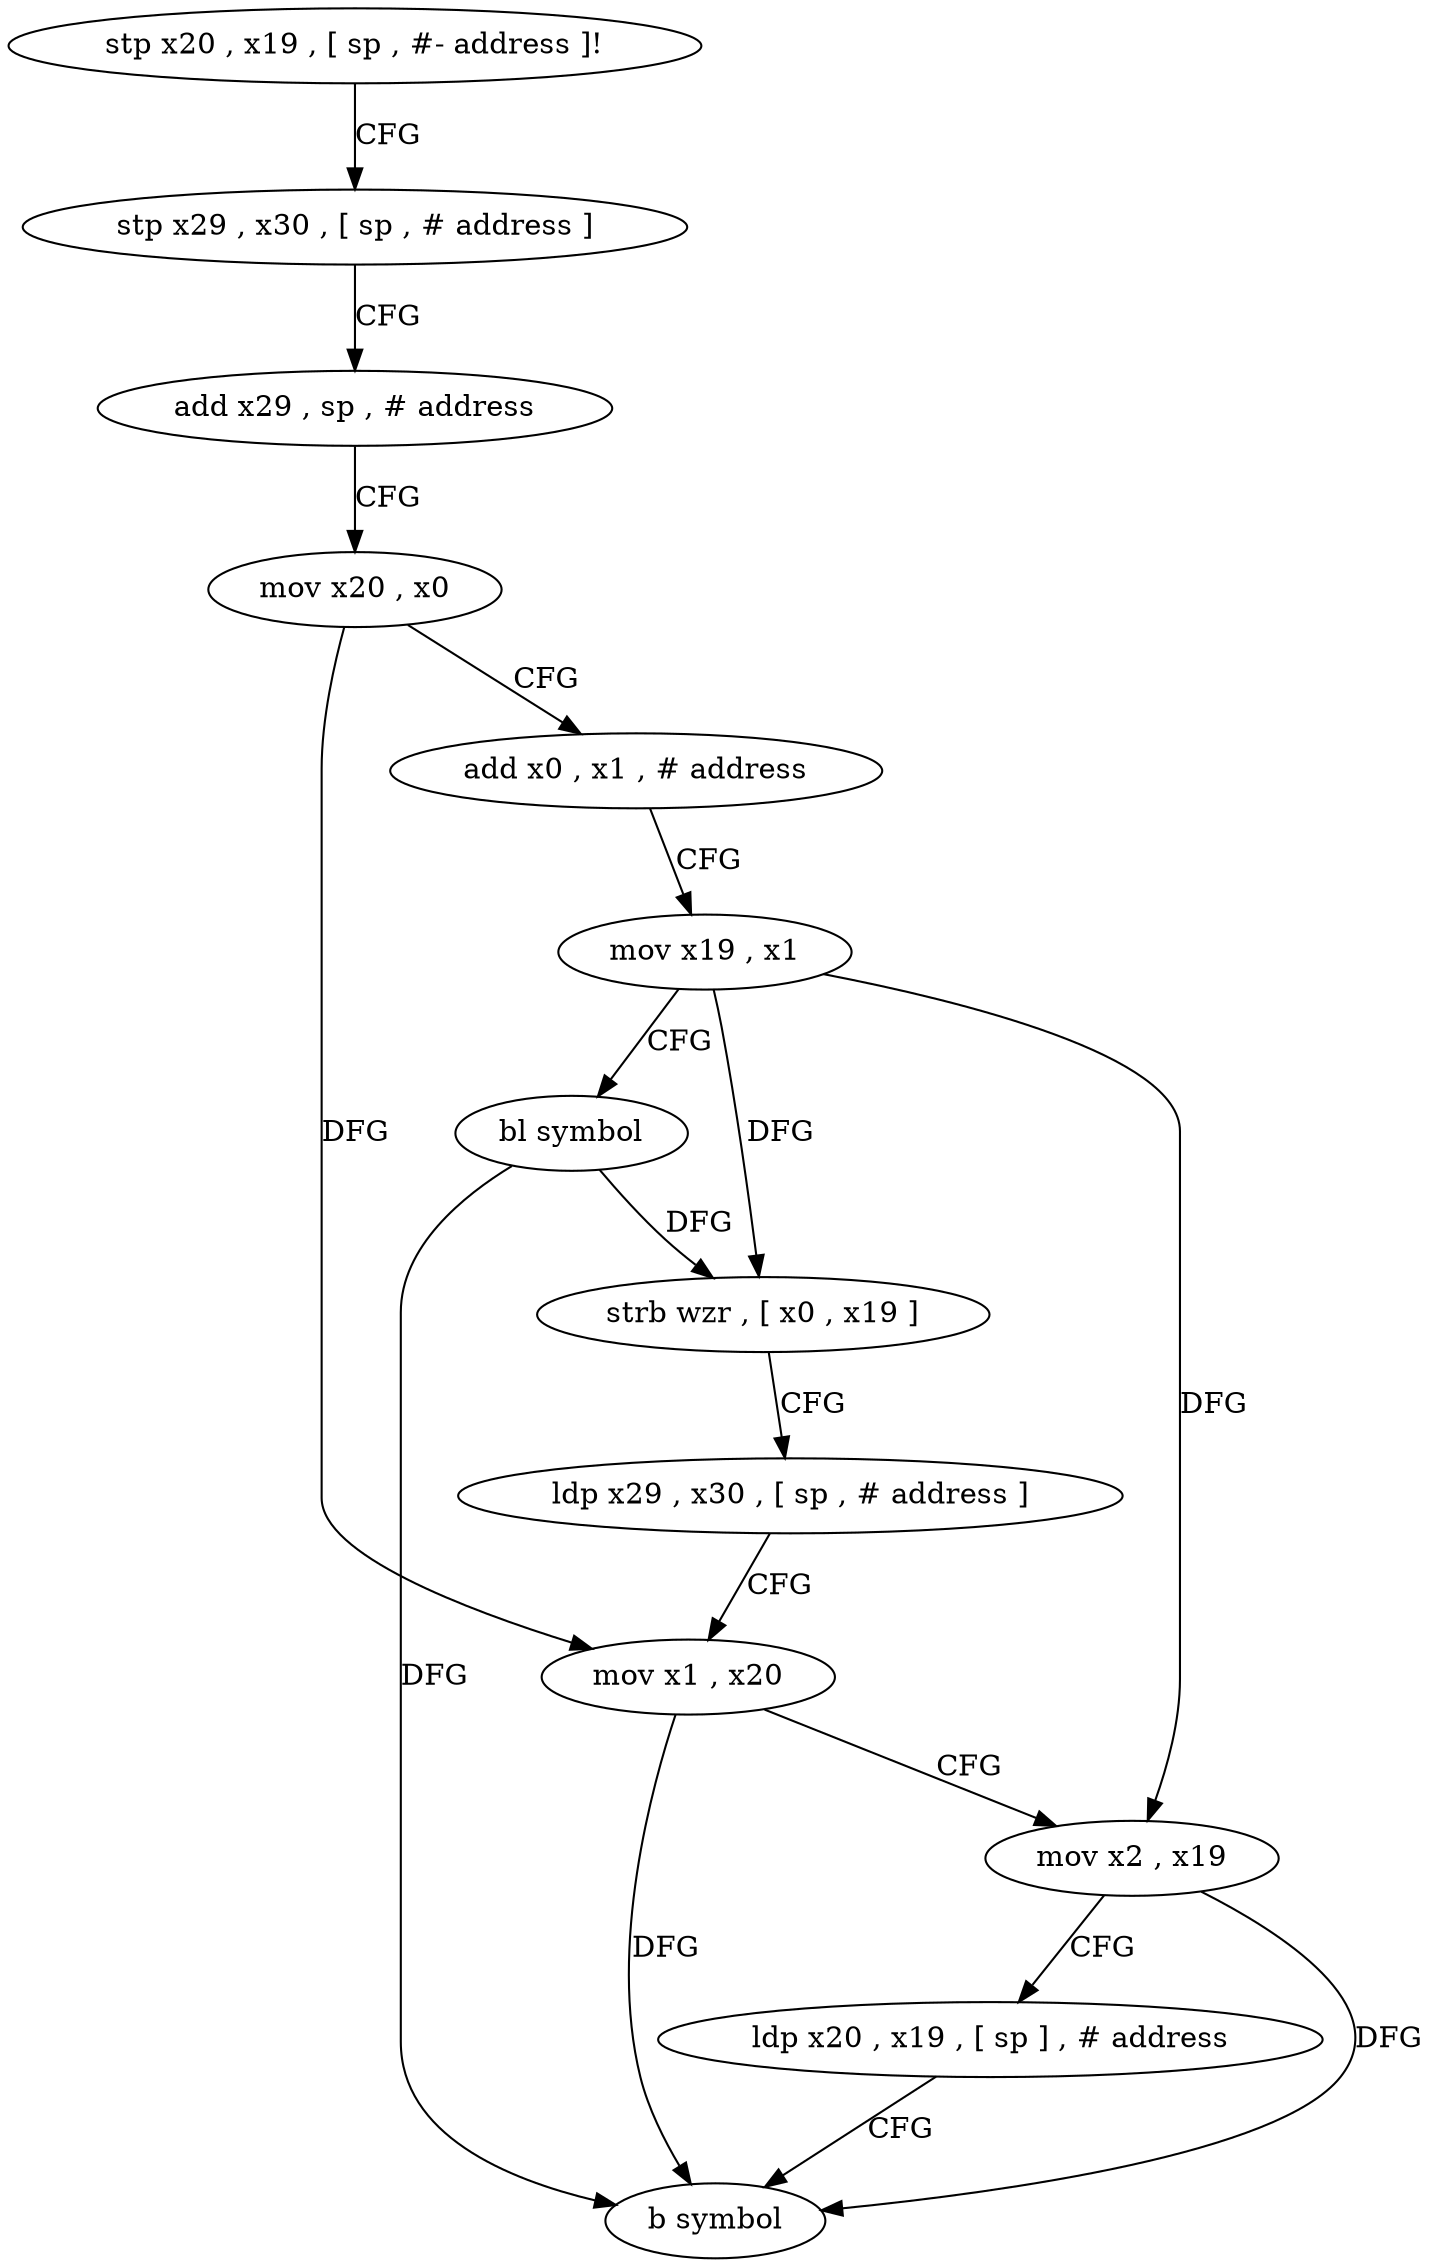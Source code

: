 digraph "func" {
"248188" [label = "stp x20 , x19 , [ sp , #- address ]!" ]
"248192" [label = "stp x29 , x30 , [ sp , # address ]" ]
"248196" [label = "add x29 , sp , # address" ]
"248200" [label = "mov x20 , x0" ]
"248204" [label = "add x0 , x1 , # address" ]
"248208" [label = "mov x19 , x1" ]
"248212" [label = "bl symbol" ]
"248216" [label = "strb wzr , [ x0 , x19 ]" ]
"248220" [label = "ldp x29 , x30 , [ sp , # address ]" ]
"248224" [label = "mov x1 , x20" ]
"248228" [label = "mov x2 , x19" ]
"248232" [label = "ldp x20 , x19 , [ sp ] , # address" ]
"248236" [label = "b symbol" ]
"248188" -> "248192" [ label = "CFG" ]
"248192" -> "248196" [ label = "CFG" ]
"248196" -> "248200" [ label = "CFG" ]
"248200" -> "248204" [ label = "CFG" ]
"248200" -> "248224" [ label = "DFG" ]
"248204" -> "248208" [ label = "CFG" ]
"248208" -> "248212" [ label = "CFG" ]
"248208" -> "248216" [ label = "DFG" ]
"248208" -> "248228" [ label = "DFG" ]
"248212" -> "248216" [ label = "DFG" ]
"248212" -> "248236" [ label = "DFG" ]
"248216" -> "248220" [ label = "CFG" ]
"248220" -> "248224" [ label = "CFG" ]
"248224" -> "248228" [ label = "CFG" ]
"248224" -> "248236" [ label = "DFG" ]
"248228" -> "248232" [ label = "CFG" ]
"248228" -> "248236" [ label = "DFG" ]
"248232" -> "248236" [ label = "CFG" ]
}
